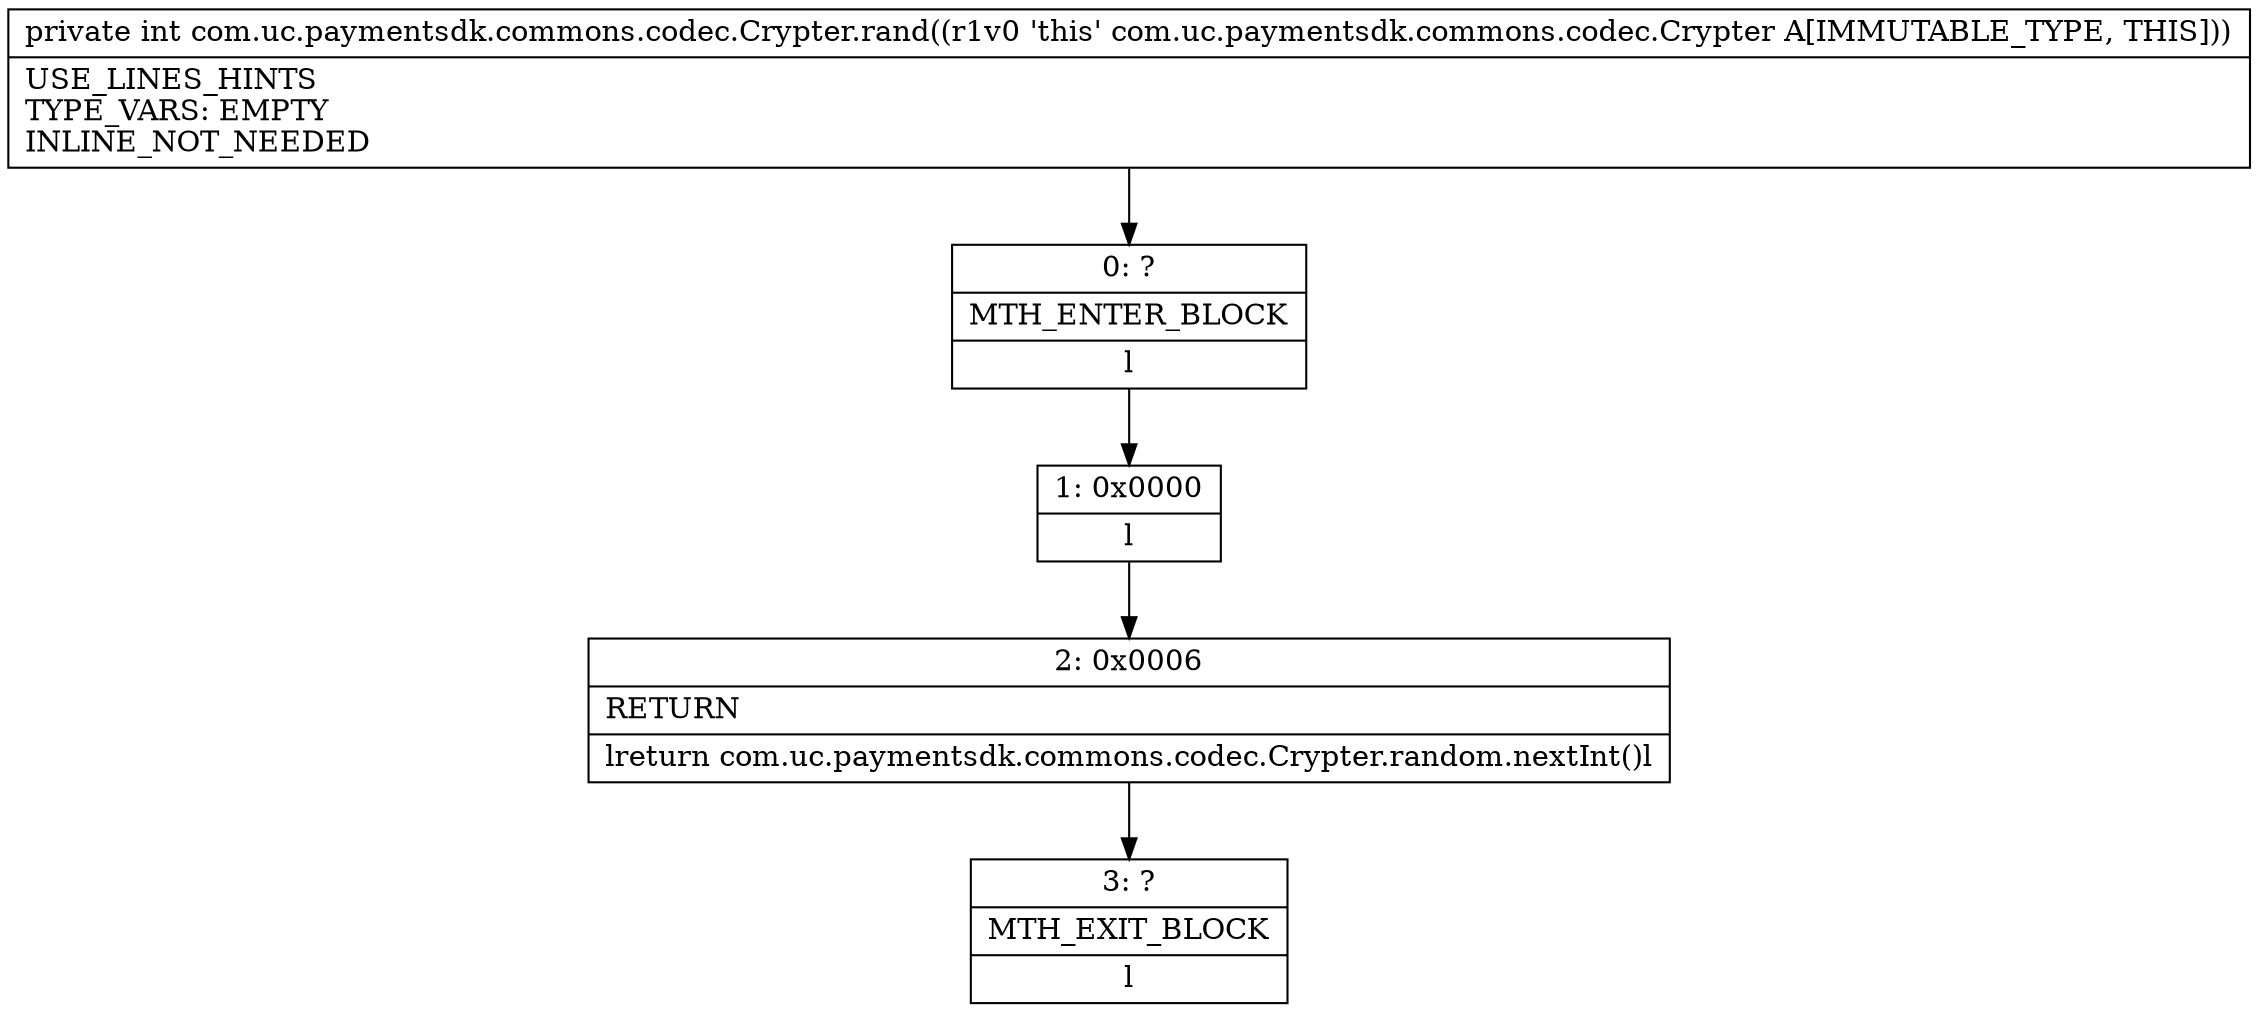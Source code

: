 digraph "CFG forcom.uc.paymentsdk.commons.codec.Crypter.rand()I" {
Node_0 [shape=record,label="{0\:\ ?|MTH_ENTER_BLOCK\l|l}"];
Node_1 [shape=record,label="{1\:\ 0x0000|l}"];
Node_2 [shape=record,label="{2\:\ 0x0006|RETURN\l|lreturn com.uc.paymentsdk.commons.codec.Crypter.random.nextInt()l}"];
Node_3 [shape=record,label="{3\:\ ?|MTH_EXIT_BLOCK\l|l}"];
MethodNode[shape=record,label="{private int com.uc.paymentsdk.commons.codec.Crypter.rand((r1v0 'this' com.uc.paymentsdk.commons.codec.Crypter A[IMMUTABLE_TYPE, THIS]))  | USE_LINES_HINTS\lTYPE_VARS: EMPTY\lINLINE_NOT_NEEDED\l}"];
MethodNode -> Node_0;
Node_0 -> Node_1;
Node_1 -> Node_2;
Node_2 -> Node_3;
}

